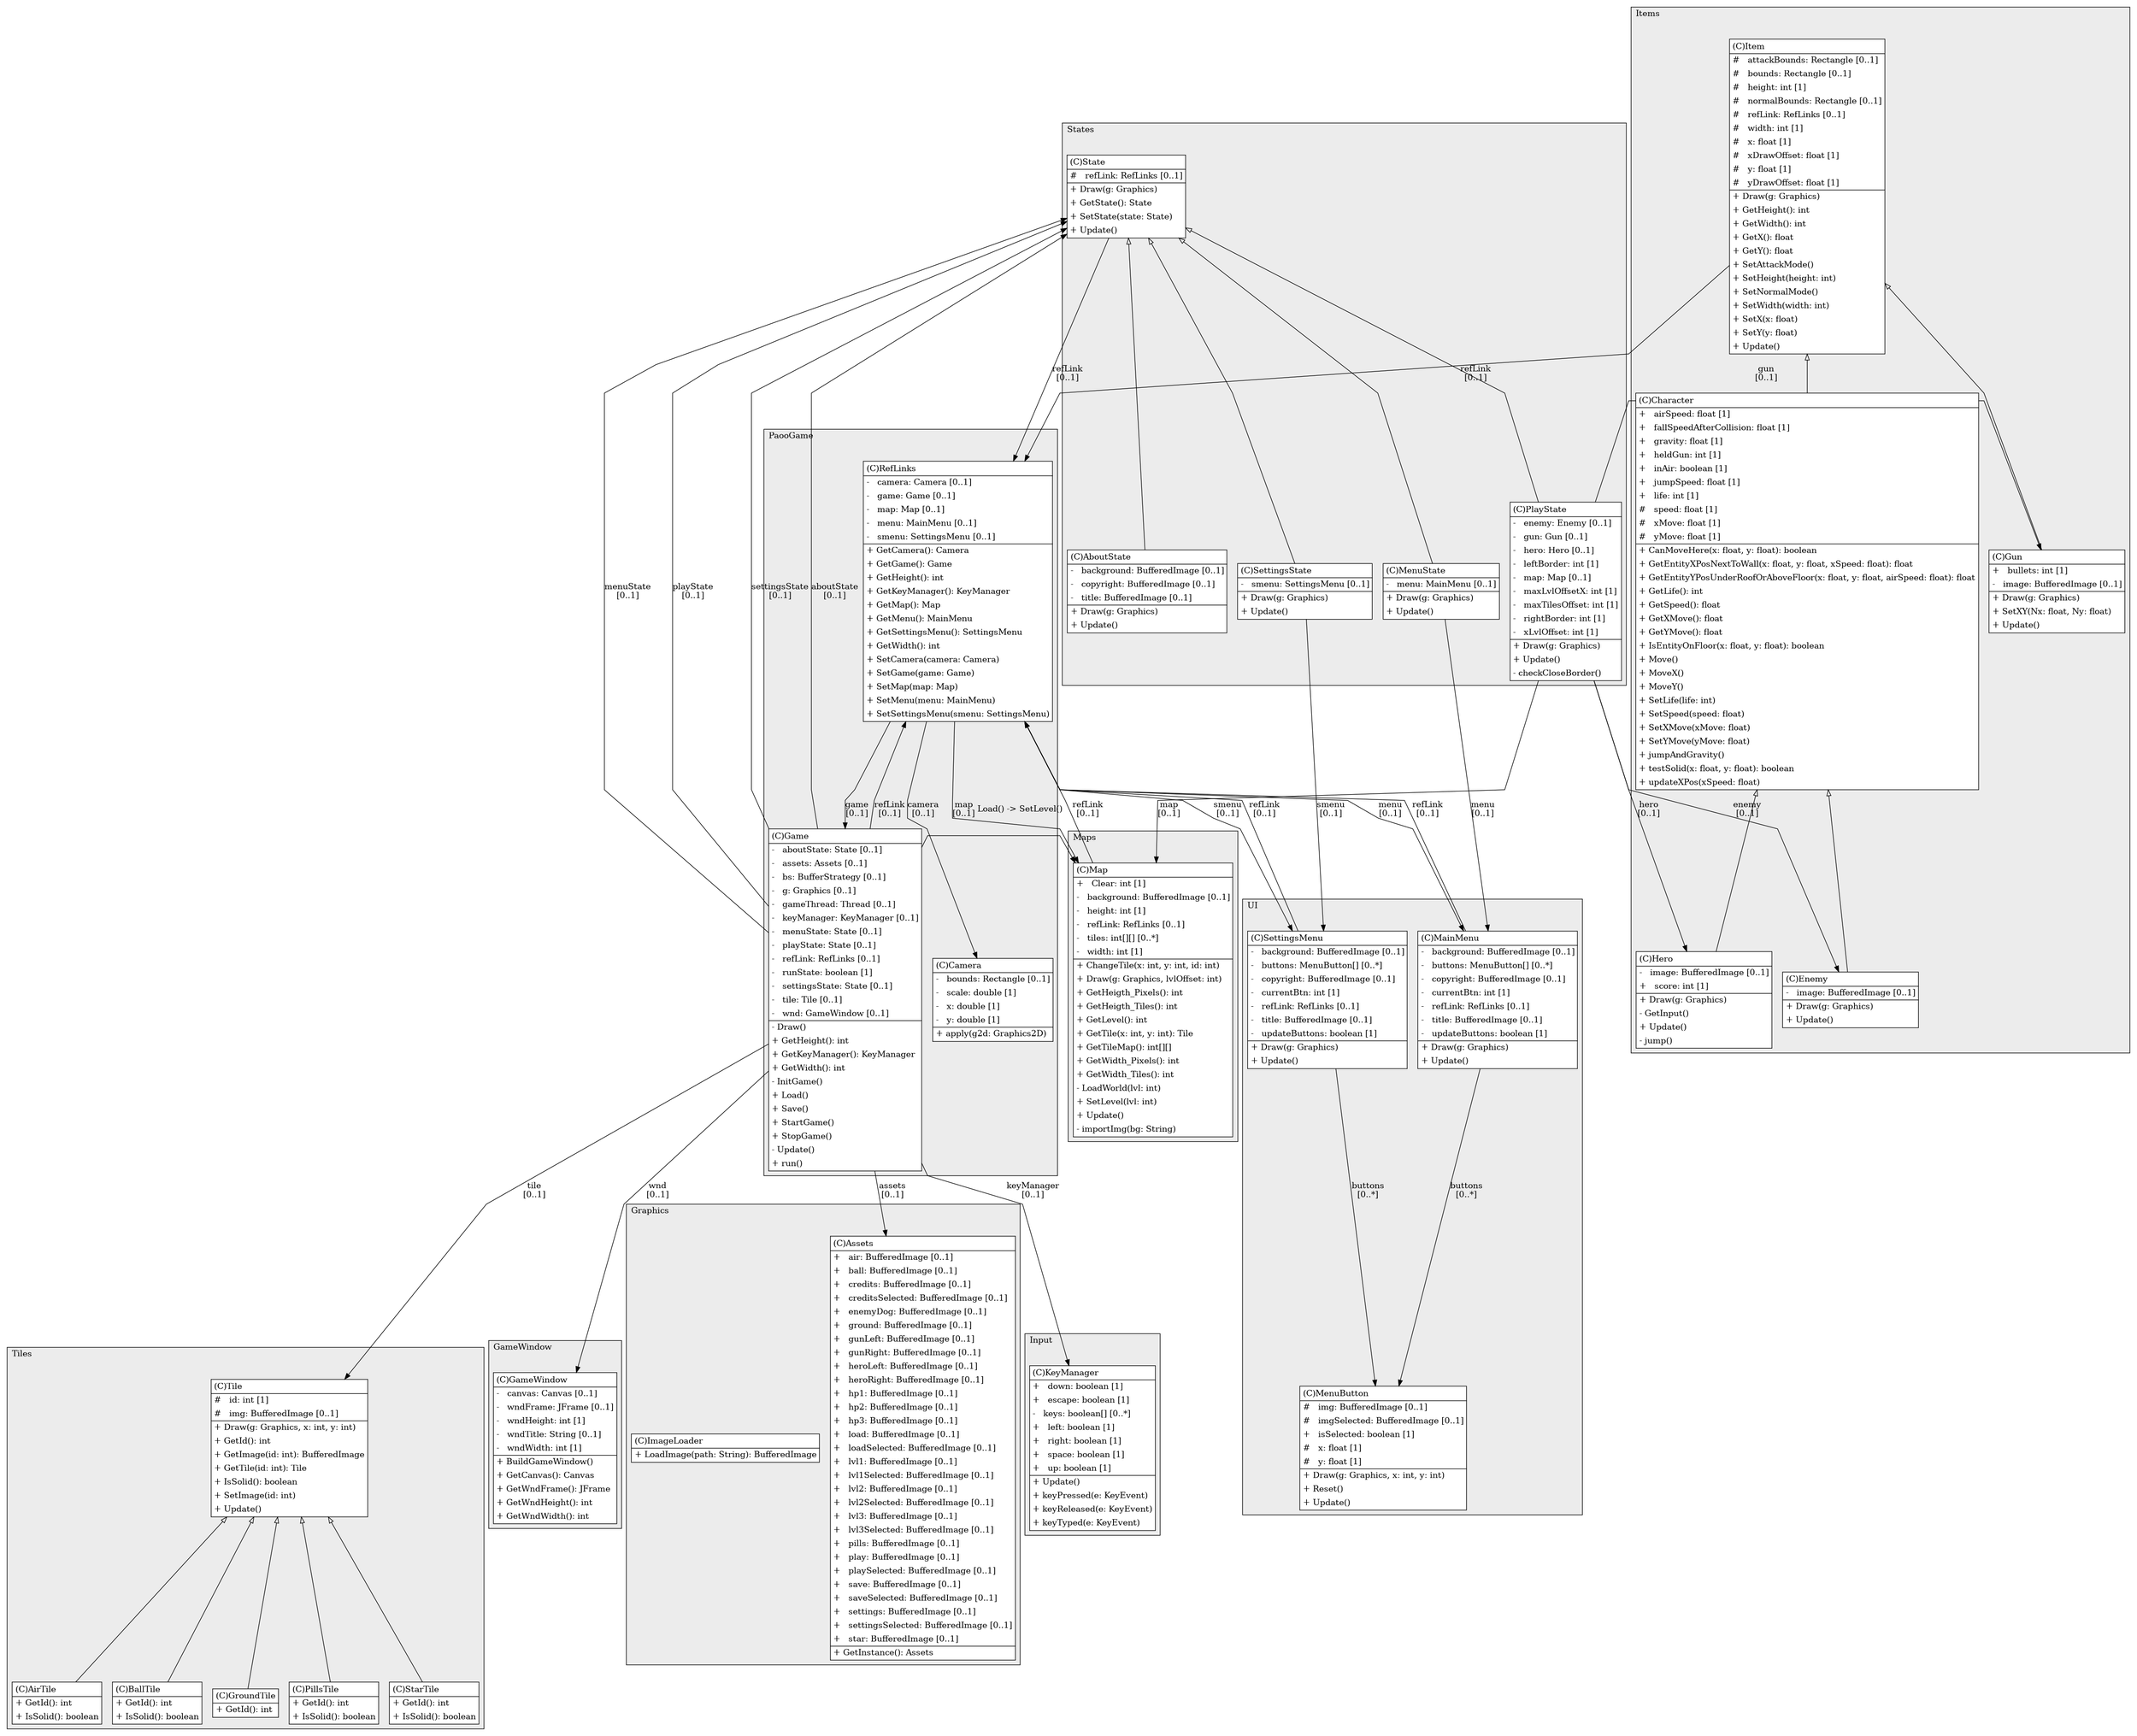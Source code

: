 @startuml

/' diagram meta data start
config=StructureConfiguration;
{
  "projectClassification": {
    "searchMode": "OpenProject", // OpenProject, AllProjects
    "includedProjects": "",
    "pathEndKeywords": "*.impl",
    "isClientPath": "",
    "isClientName": "",
    "isTestPath": "",
    "isTestName": "",
    "isMappingPath": "",
    "isMappingName": "",
    "isDataAccessPath": "",
    "isDataAccessName": "",
    "isDataStructurePath": "",
    "isDataStructureName": "",
    "isInterfaceStructuresPath": "",
    "isInterfaceStructuresName": "",
    "isEntryPointPath": "",
    "isEntryPointName": "",
    "treatFinalFieldsAsMandatory": false
  },
  "graphRestriction": {
    "classPackageExcludeFilter": "",
    "classPackageIncludeFilter": "",
    "classNameExcludeFilter": "",
    "classNameIncludeFilter": "",
    "methodNameExcludeFilter": "",
    "methodNameIncludeFilter": "",
    "removeByInheritance": "", // inheritance/annotation based filtering is done in a second step
    "removeByAnnotation": "",
    "removeByClassPackage": "", // cleanup the graph after inheritance/annotation based filtering is done
    "removeByClassName": "",
    "cutMappings": false,
    "cutEnum": true,
    "cutTests": true,
    "cutClient": true,
    "cutDataAccess": false,
    "cutInterfaceStructures": false,
    "cutDataStructures": false,
    "cutGetterAndSetter": true,
    "cutConstructors": true
  },
  "graphTraversal": {
    "forwardDepth": 6,
    "backwardDepth": 6,
    "classPackageExcludeFilter": "",
    "classPackageIncludeFilter": "",
    "classNameExcludeFilter": "",
    "classNameIncludeFilter": "",
    "methodNameExcludeFilter": "",
    "methodNameIncludeFilter": "",
    "hideMappings": false,
    "hideDataStructures": false,
    "hidePrivateMethods": true,
    "hideInterfaceCalls": true, // indirection: implementation -> interface (is hidden) -> implementation
    "onlyShowApplicationEntryPoints": false, // root node is included
    "useMethodCallsForStructureDiagram": "ForwardOnly" // ForwardOnly, BothDirections, No
  },
  "details": {
    "aggregation": "GroupByClass", // ByClass, GroupByClass, None
    "showClassGenericTypes": true,
    "showMethods": true,
    "showMethodParameterNames": true,
    "showMethodParameterTypes": true,
    "showMethodReturnType": true,
    "showPackageLevels": 2,
    "showDetailedClassStructure": true
  },
  "rootClass": "PaooGame.Game",
  "extensionCallbackMethod": "" // qualified.class.name#methodName - signature: public static String method(String)
}
diagram meta data end '/



digraph g {
    rankdir="TB"
    splines=polyline
    

'nodes 
subgraph cluster_1161975619 { 
   	label=PaooGame
	labeljust=l
	fillcolor="#ececec"
	style=filled
   
   Camera1161975619[
	label=<<TABLE BORDER="1" CELLBORDER="0" CELLPADDING="4" CELLSPACING="0">
<TR><TD ALIGN="LEFT" >(C)Camera</TD></TR>
<HR/>
<TR><TD ALIGN="LEFT" >-   bounds: Rectangle [0..1]</TD></TR>
<TR><TD ALIGN="LEFT" >-   scale: double [1]</TD></TR>
<TR><TD ALIGN="LEFT" >-   x: double [1]</TD></TR>
<TR><TD ALIGN="LEFT" >-   y: double [1]</TD></TR>
<HR/>
<TR><TD ALIGN="LEFT" >+ apply(g2d: Graphics2D)</TD></TR>
</TABLE>>
	style=filled
	margin=0
	shape=plaintext
	fillcolor="#FFFFFF"
];

Game1161975619[
	label=<<TABLE BORDER="1" CELLBORDER="0" CELLPADDING="4" CELLSPACING="0">
<TR><TD ALIGN="LEFT" >(C)Game</TD></TR>
<HR/>
<TR><TD ALIGN="LEFT" >-   aboutState: State [0..1]</TD></TR>
<TR><TD ALIGN="LEFT" >-   assets: Assets [0..1]</TD></TR>
<TR><TD ALIGN="LEFT" >-   bs: BufferStrategy [0..1]</TD></TR>
<TR><TD ALIGN="LEFT" >-   g: Graphics [0..1]</TD></TR>
<TR><TD ALIGN="LEFT" >-   gameThread: Thread [0..1]</TD></TR>
<TR><TD ALIGN="LEFT" >-   keyManager: KeyManager [0..1]</TD></TR>
<TR><TD ALIGN="LEFT" >-   menuState: State [0..1]</TD></TR>
<TR><TD ALIGN="LEFT" >-   playState: State [0..1]</TD></TR>
<TR><TD ALIGN="LEFT" >-   refLink: RefLinks [0..1]</TD></TR>
<TR><TD ALIGN="LEFT" >-   runState: boolean [1]</TD></TR>
<TR><TD ALIGN="LEFT" >-   settingsState: State [0..1]</TD></TR>
<TR><TD ALIGN="LEFT" >-   tile: Tile [0..1]</TD></TR>
<TR><TD ALIGN="LEFT" >-   wnd: GameWindow [0..1]</TD></TR>
<HR/>
<TR><TD ALIGN="LEFT" >- Draw()</TD></TR>
<TR><TD ALIGN="LEFT" >+ GetHeight(): int</TD></TR>
<TR><TD ALIGN="LEFT" >+ GetKeyManager(): KeyManager</TD></TR>
<TR><TD ALIGN="LEFT" >+ GetWidth(): int</TD></TR>
<TR><TD ALIGN="LEFT" >- InitGame()</TD></TR>
<TR><TD ALIGN="LEFT" >+ Load()</TD></TR>
<TR><TD ALIGN="LEFT" >+ Save()</TD></TR>
<TR><TD ALIGN="LEFT" >+ StartGame()</TD></TR>
<TR><TD ALIGN="LEFT" >+ StopGame()</TD></TR>
<TR><TD ALIGN="LEFT" >- Update()</TD></TR>
<TR><TD ALIGN="LEFT" >+ run()</TD></TR>
</TABLE>>
	style=filled
	margin=0
	shape=plaintext
	fillcolor="#FFFFFF"
];

RefLinks1161975619[
	label=<<TABLE BORDER="1" CELLBORDER="0" CELLPADDING="4" CELLSPACING="0">
<TR><TD ALIGN="LEFT" >(C)RefLinks</TD></TR>
<HR/>
<TR><TD ALIGN="LEFT" >-   camera: Camera [0..1]</TD></TR>
<TR><TD ALIGN="LEFT" >-   game: Game [0..1]</TD></TR>
<TR><TD ALIGN="LEFT" >-   map: Map [0..1]</TD></TR>
<TR><TD ALIGN="LEFT" >-   menu: MainMenu [0..1]</TD></TR>
<TR><TD ALIGN="LEFT" >-   smenu: SettingsMenu [0..1]</TD></TR>
<HR/>
<TR><TD ALIGN="LEFT" >+ GetCamera(): Camera</TD></TR>
<TR><TD ALIGN="LEFT" >+ GetGame(): Game</TD></TR>
<TR><TD ALIGN="LEFT" >+ GetHeight(): int</TD></TR>
<TR><TD ALIGN="LEFT" >+ GetKeyManager(): KeyManager</TD></TR>
<TR><TD ALIGN="LEFT" >+ GetMap(): Map</TD></TR>
<TR><TD ALIGN="LEFT" >+ GetMenu(): MainMenu</TD></TR>
<TR><TD ALIGN="LEFT" >+ GetSettingsMenu(): SettingsMenu</TD></TR>
<TR><TD ALIGN="LEFT" >+ GetWidth(): int</TD></TR>
<TR><TD ALIGN="LEFT" >+ SetCamera(camera: Camera)</TD></TR>
<TR><TD ALIGN="LEFT" >+ SetGame(game: Game)</TD></TR>
<TR><TD ALIGN="LEFT" >+ SetMap(map: Map)</TD></TR>
<TR><TD ALIGN="LEFT" >+ SetMenu(menu: MainMenu)</TD></TR>
<TR><TD ALIGN="LEFT" >+ SetSettingsMenu(smenu: SettingsMenu)</TD></TR>
</TABLE>>
	style=filled
	margin=0
	shape=plaintext
	fillcolor="#FFFFFF"
];
} 

subgraph cluster_1569541470 { 
   	label=GameWindow
	labeljust=l
	fillcolor="#ececec"
	style=filled
   
   GameWindow62546477[
	label=<<TABLE BORDER="1" CELLBORDER="0" CELLPADDING="4" CELLSPACING="0">
<TR><TD ALIGN="LEFT" >(C)GameWindow</TD></TR>
<HR/>
<TR><TD ALIGN="LEFT" >-   canvas: Canvas [0..1]</TD></TR>
<TR><TD ALIGN="LEFT" >-   wndFrame: JFrame [0..1]</TD></TR>
<TR><TD ALIGN="LEFT" >-   wndHeight: int [1]</TD></TR>
<TR><TD ALIGN="LEFT" >-   wndTitle: String [0..1]</TD></TR>
<TR><TD ALIGN="LEFT" >-   wndWidth: int [1]</TD></TR>
<HR/>
<TR><TD ALIGN="LEFT" >+ BuildGameWindow()</TD></TR>
<TR><TD ALIGN="LEFT" >+ GetCanvas(): Canvas</TD></TR>
<TR><TD ALIGN="LEFT" >+ GetWndFrame(): JFrame</TD></TR>
<TR><TD ALIGN="LEFT" >+ GetWndHeight(): int</TD></TR>
<TR><TD ALIGN="LEFT" >+ GetWndWidth(): int</TD></TR>
</TABLE>>
	style=filled
	margin=0
	shape=plaintext
	fillcolor="#FFFFFF"
];
} 

subgraph cluster_165351083 { 
   	label=Graphics
	labeljust=l
	fillcolor="#ececec"
	style=filled
   
   Assets399451382[
	label=<<TABLE BORDER="1" CELLBORDER="0" CELLPADDING="4" CELLSPACING="0">
<TR><TD ALIGN="LEFT" >(C)Assets</TD></TR>
<HR/>
<TR><TD ALIGN="LEFT" >+   air: BufferedImage [0..1]</TD></TR>
<TR><TD ALIGN="LEFT" >+   ball: BufferedImage [0..1]</TD></TR>
<TR><TD ALIGN="LEFT" >+   credits: BufferedImage [0..1]</TD></TR>
<TR><TD ALIGN="LEFT" >+   creditsSelected: BufferedImage [0..1]</TD></TR>
<TR><TD ALIGN="LEFT" >+   enemyDog: BufferedImage [0..1]</TD></TR>
<TR><TD ALIGN="LEFT" >+   ground: BufferedImage [0..1]</TD></TR>
<TR><TD ALIGN="LEFT" >+   gunLeft: BufferedImage [0..1]</TD></TR>
<TR><TD ALIGN="LEFT" >+   gunRight: BufferedImage [0..1]</TD></TR>
<TR><TD ALIGN="LEFT" >+   heroLeft: BufferedImage [0..1]</TD></TR>
<TR><TD ALIGN="LEFT" >+   heroRight: BufferedImage [0..1]</TD></TR>
<TR><TD ALIGN="LEFT" >+   hp1: BufferedImage [0..1]</TD></TR>
<TR><TD ALIGN="LEFT" >+   hp2: BufferedImage [0..1]</TD></TR>
<TR><TD ALIGN="LEFT" >+   hp3: BufferedImage [0..1]</TD></TR>
<TR><TD ALIGN="LEFT" >+   load: BufferedImage [0..1]</TD></TR>
<TR><TD ALIGN="LEFT" >+   loadSelected: BufferedImage [0..1]</TD></TR>
<TR><TD ALIGN="LEFT" >+   lvl1: BufferedImage [0..1]</TD></TR>
<TR><TD ALIGN="LEFT" >+   lvl1Selected: BufferedImage [0..1]</TD></TR>
<TR><TD ALIGN="LEFT" >+   lvl2: BufferedImage [0..1]</TD></TR>
<TR><TD ALIGN="LEFT" >+   lvl2Selected: BufferedImage [0..1]</TD></TR>
<TR><TD ALIGN="LEFT" >+   lvl3: BufferedImage [0..1]</TD></TR>
<TR><TD ALIGN="LEFT" >+   lvl3Selected: BufferedImage [0..1]</TD></TR>
<TR><TD ALIGN="LEFT" >+   pills: BufferedImage [0..1]</TD></TR>
<TR><TD ALIGN="LEFT" >+   play: BufferedImage [0..1]</TD></TR>
<TR><TD ALIGN="LEFT" >+   playSelected: BufferedImage [0..1]</TD></TR>
<TR><TD ALIGN="LEFT" >+   save: BufferedImage [0..1]</TD></TR>
<TR><TD ALIGN="LEFT" >+   saveSelected: BufferedImage [0..1]</TD></TR>
<TR><TD ALIGN="LEFT" >+   settings: BufferedImage [0..1]</TD></TR>
<TR><TD ALIGN="LEFT" >+   settingsSelected: BufferedImage [0..1]</TD></TR>
<TR><TD ALIGN="LEFT" >+   star: BufferedImage [0..1]</TD></TR>
<HR/>
<TR><TD ALIGN="LEFT" >+ GetInstance(): Assets</TD></TR>
</TABLE>>
	style=filled
	margin=0
	shape=plaintext
	fillcolor="#FFFFFF"
];

ImageLoader399451382[
	label=<<TABLE BORDER="1" CELLBORDER="0" CELLPADDING="4" CELLSPACING="0">
<TR><TD ALIGN="LEFT" >(C)ImageLoader</TD></TR>
<HR/>
<TR><TD ALIGN="LEFT" >+ LoadImage(path: String): BufferedImage</TD></TR>
</TABLE>>
	style=filled
	margin=0
	shape=plaintext
	fillcolor="#FFFFFF"
];
} 

subgraph cluster_1808614878 { 
   	label=States
	labeljust=l
	fillcolor="#ececec"
	style=filled
   
   AboutState2017322797[
	label=<<TABLE BORDER="1" CELLBORDER="0" CELLPADDING="4" CELLSPACING="0">
<TR><TD ALIGN="LEFT" >(C)AboutState</TD></TR>
<HR/>
<TR><TD ALIGN="LEFT" >-   background: BufferedImage [0..1]</TD></TR>
<TR><TD ALIGN="LEFT" >-   copyright: BufferedImage [0..1]</TD></TR>
<TR><TD ALIGN="LEFT" >-   title: BufferedImage [0..1]</TD></TR>
<HR/>
<TR><TD ALIGN="LEFT" >+ Draw(g: Graphics)</TD></TR>
<TR><TD ALIGN="LEFT" >+ Update()</TD></TR>
</TABLE>>
	style=filled
	margin=0
	shape=plaintext
	fillcolor="#FFFFFF"
];

MenuState2017322797[
	label=<<TABLE BORDER="1" CELLBORDER="0" CELLPADDING="4" CELLSPACING="0">
<TR><TD ALIGN="LEFT" >(C)MenuState</TD></TR>
<HR/>
<TR><TD ALIGN="LEFT" >-   menu: MainMenu [0..1]</TD></TR>
<HR/>
<TR><TD ALIGN="LEFT" >+ Draw(g: Graphics)</TD></TR>
<TR><TD ALIGN="LEFT" >+ Update()</TD></TR>
</TABLE>>
	style=filled
	margin=0
	shape=plaintext
	fillcolor="#FFFFFF"
];

PlayState2017322797[
	label=<<TABLE BORDER="1" CELLBORDER="0" CELLPADDING="4" CELLSPACING="0">
<TR><TD ALIGN="LEFT" >(C)PlayState</TD></TR>
<HR/>
<TR><TD ALIGN="LEFT" >-   enemy: Enemy [0..1]</TD></TR>
<TR><TD ALIGN="LEFT" >-   gun: Gun [0..1]</TD></TR>
<TR><TD ALIGN="LEFT" >-   hero: Hero [0..1]</TD></TR>
<TR><TD ALIGN="LEFT" >-   leftBorder: int [1]</TD></TR>
<TR><TD ALIGN="LEFT" >-   map: Map [0..1]</TD></TR>
<TR><TD ALIGN="LEFT" >-   maxLvlOffsetX: int [1]</TD></TR>
<TR><TD ALIGN="LEFT" >-   maxTilesOffset: int [1]</TD></TR>
<TR><TD ALIGN="LEFT" >-   rightBorder: int [1]</TD></TR>
<TR><TD ALIGN="LEFT" >-   xLvlOffset: int [1]</TD></TR>
<HR/>
<TR><TD ALIGN="LEFT" >+ Draw(g: Graphics)</TD></TR>
<TR><TD ALIGN="LEFT" >+ Update()</TD></TR>
<TR><TD ALIGN="LEFT" >- checkCloseBorder()</TD></TR>
</TABLE>>
	style=filled
	margin=0
	shape=plaintext
	fillcolor="#FFFFFF"
];

SettingsState2017322797[
	label=<<TABLE BORDER="1" CELLBORDER="0" CELLPADDING="4" CELLSPACING="0">
<TR><TD ALIGN="LEFT" >(C)SettingsState</TD></TR>
<HR/>
<TR><TD ALIGN="LEFT" >-   smenu: SettingsMenu [0..1]</TD></TR>
<HR/>
<TR><TD ALIGN="LEFT" >+ Draw(g: Graphics)</TD></TR>
<TR><TD ALIGN="LEFT" >+ Update()</TD></TR>
</TABLE>>
	style=filled
	margin=0
	shape=plaintext
	fillcolor="#FFFFFF"
];

State2017322797[
	label=<<TABLE BORDER="1" CELLBORDER="0" CELLPADDING="4" CELLSPACING="0">
<TR><TD ALIGN="LEFT" >(C)State</TD></TR>
<HR/>
<TR><TD ALIGN="LEFT" >#   refLink: RefLinks [0..1]</TD></TR>
<HR/>
<TR><TD ALIGN="LEFT" >+ Draw(g: Graphics)</TD></TR>
<TR><TD ALIGN="LEFT" >+ GetState(): State</TD></TR>
<TR><TD ALIGN="LEFT" >+ SetState(state: State)</TD></TR>
<TR><TD ALIGN="LEFT" >+ Update()</TD></TR>
</TABLE>>
	style=filled
	margin=0
	shape=plaintext
	fillcolor="#FFFFFF"
];
} 

subgraph cluster_2390711 { 
   	label=Maps
	labeljust=l
	fillcolor="#ececec"
	style=filled
   
   Map1633849726[
	label=<<TABLE BORDER="1" CELLBORDER="0" CELLPADDING="4" CELLSPACING="0">
<TR><TD ALIGN="LEFT" >(C)Map</TD></TR>
<HR/>
<TR><TD ALIGN="LEFT" >+   Clear: int [1]</TD></TR>
<TR><TD ALIGN="LEFT" >-   background: BufferedImage [0..1]</TD></TR>
<TR><TD ALIGN="LEFT" >-   height: int [1]</TD></TR>
<TR><TD ALIGN="LEFT" >-   refLink: RefLinks [0..1]</TD></TR>
<TR><TD ALIGN="LEFT" >-   tiles: int[][] [0..*]</TD></TR>
<TR><TD ALIGN="LEFT" >-   width: int [1]</TD></TR>
<HR/>
<TR><TD ALIGN="LEFT" >+ ChangeTile(x: int, y: int, id: int)</TD></TR>
<TR><TD ALIGN="LEFT" >+ Draw(g: Graphics, lvlOffset: int)</TD></TR>
<TR><TD ALIGN="LEFT" >+ GetHeigth_Pixels(): int</TD></TR>
<TR><TD ALIGN="LEFT" >+ GetHeigth_Tiles(): int</TD></TR>
<TR><TD ALIGN="LEFT" >+ GetLevel(): int</TD></TR>
<TR><TD ALIGN="LEFT" >+ GetTile(x: int, y: int): Tile</TD></TR>
<TR><TD ALIGN="LEFT" >+ GetTileMap(): int[][]</TD></TR>
<TR><TD ALIGN="LEFT" >+ GetWidth_Pixels(): int</TD></TR>
<TR><TD ALIGN="LEFT" >+ GetWidth_Tiles(): int</TD></TR>
<TR><TD ALIGN="LEFT" >- LoadWorld(lvl: int)</TD></TR>
<TR><TD ALIGN="LEFT" >+ SetLevel(lvl: int)</TD></TR>
<TR><TD ALIGN="LEFT" >+ Update()</TD></TR>
<TR><TD ALIGN="LEFT" >- importImg(bg: String)</TD></TR>
</TABLE>>
	style=filled
	margin=0
	shape=plaintext
	fillcolor="#FFFFFF"
];
} 

subgraph cluster_2708 { 
   	label=UI
	labeljust=l
	fillcolor="#ececec"
	style=filled
   
   MainMenu1020693217[
	label=<<TABLE BORDER="1" CELLBORDER="0" CELLPADDING="4" CELLSPACING="0">
<TR><TD ALIGN="LEFT" >(C)MainMenu</TD></TR>
<HR/>
<TR><TD ALIGN="LEFT" >-   background: BufferedImage [0..1]</TD></TR>
<TR><TD ALIGN="LEFT" >-   buttons: MenuButton[] [0..*]</TD></TR>
<TR><TD ALIGN="LEFT" >-   copyright: BufferedImage [0..1]</TD></TR>
<TR><TD ALIGN="LEFT" >-   currentBtn: int [1]</TD></TR>
<TR><TD ALIGN="LEFT" >-   refLink: RefLinks [0..1]</TD></TR>
<TR><TD ALIGN="LEFT" >-   title: BufferedImage [0..1]</TD></TR>
<TR><TD ALIGN="LEFT" >-   updateButtons: boolean [1]</TD></TR>
<HR/>
<TR><TD ALIGN="LEFT" >+ Draw(g: Graphics)</TD></TR>
<TR><TD ALIGN="LEFT" >+ Update()</TD></TR>
</TABLE>>
	style=filled
	margin=0
	shape=plaintext
	fillcolor="#FFFFFF"
];

MenuButton1020693217[
	label=<<TABLE BORDER="1" CELLBORDER="0" CELLPADDING="4" CELLSPACING="0">
<TR><TD ALIGN="LEFT" >(C)MenuButton</TD></TR>
<HR/>
<TR><TD ALIGN="LEFT" >#   img: BufferedImage [0..1]</TD></TR>
<TR><TD ALIGN="LEFT" >#   imgSelected: BufferedImage [0..1]</TD></TR>
<TR><TD ALIGN="LEFT" >+   isSelected: boolean [1]</TD></TR>
<TR><TD ALIGN="LEFT" >#   x: float [1]</TD></TR>
<TR><TD ALIGN="LEFT" >#   y: float [1]</TD></TR>
<HR/>
<TR><TD ALIGN="LEFT" >+ Draw(g: Graphics, x: int, y: int)</TD></TR>
<TR><TD ALIGN="LEFT" >+ Reset()</TD></TR>
<TR><TD ALIGN="LEFT" >+ Update()</TD></TR>
</TABLE>>
	style=filled
	margin=0
	shape=plaintext
	fillcolor="#FFFFFF"
];

SettingsMenu1020693217[
	label=<<TABLE BORDER="1" CELLBORDER="0" CELLPADDING="4" CELLSPACING="0">
<TR><TD ALIGN="LEFT" >(C)SettingsMenu</TD></TR>
<HR/>
<TR><TD ALIGN="LEFT" >-   background: BufferedImage [0..1]</TD></TR>
<TR><TD ALIGN="LEFT" >-   buttons: MenuButton[] [0..*]</TD></TR>
<TR><TD ALIGN="LEFT" >-   copyright: BufferedImage [0..1]</TD></TR>
<TR><TD ALIGN="LEFT" >-   currentBtn: int [1]</TD></TR>
<TR><TD ALIGN="LEFT" >-   refLink: RefLinks [0..1]</TD></TR>
<TR><TD ALIGN="LEFT" >-   title: BufferedImage [0..1]</TD></TR>
<TR><TD ALIGN="LEFT" >-   updateButtons: boolean [1]</TD></TR>
<HR/>
<TR><TD ALIGN="LEFT" >+ Draw(g: Graphics)</TD></TR>
<TR><TD ALIGN="LEFT" >+ Update()</TD></TR>
</TABLE>>
	style=filled
	margin=0
	shape=plaintext
	fillcolor="#FFFFFF"
];
} 

subgraph cluster_70805418 { 
   	label=Input
	labeljust=l
	fillcolor="#ececec"
	style=filled
   
   KeyManager886959423[
	label=<<TABLE BORDER="1" CELLBORDER="0" CELLPADDING="4" CELLSPACING="0">
<TR><TD ALIGN="LEFT" >(C)KeyManager</TD></TR>
<HR/>
<TR><TD ALIGN="LEFT" >+   down: boolean [1]</TD></TR>
<TR><TD ALIGN="LEFT" >+   escape: boolean [1]</TD></TR>
<TR><TD ALIGN="LEFT" >-   keys: boolean[] [0..*]</TD></TR>
<TR><TD ALIGN="LEFT" >+   left: boolean [1]</TD></TR>
<TR><TD ALIGN="LEFT" >+   right: boolean [1]</TD></TR>
<TR><TD ALIGN="LEFT" >+   space: boolean [1]</TD></TR>
<TR><TD ALIGN="LEFT" >+   up: boolean [1]</TD></TR>
<HR/>
<TR><TD ALIGN="LEFT" >+ Update()</TD></TR>
<TR><TD ALIGN="LEFT" >+ keyPressed(e: KeyEvent)</TD></TR>
<TR><TD ALIGN="LEFT" >+ keyReleased(e: KeyEvent)</TD></TR>
<TR><TD ALIGN="LEFT" >+ keyTyped(e: KeyEvent)</TD></TR>
</TABLE>>
	style=filled
	margin=0
	shape=plaintext
	fillcolor="#FFFFFF"
];
} 

subgraph cluster_70973344 { 
   	label=Items
	labeljust=l
	fillcolor="#ececec"
	style=filled
   
   Character887127349[
	label=<<TABLE BORDER="1" CELLBORDER="0" CELLPADDING="4" CELLSPACING="0">
<TR><TD ALIGN="LEFT" >(C)Character</TD></TR>
<HR/>
<TR><TD ALIGN="LEFT" >+   airSpeed: float [1]</TD></TR>
<TR><TD ALIGN="LEFT" >+   fallSpeedAfterCollision: float [1]</TD></TR>
<TR><TD ALIGN="LEFT" >+   gravity: float [1]</TD></TR>
<TR><TD ALIGN="LEFT" >+   heldGun: int [1]</TD></TR>
<TR><TD ALIGN="LEFT" >+   inAir: boolean [1]</TD></TR>
<TR><TD ALIGN="LEFT" >+   jumpSpeed: float [1]</TD></TR>
<TR><TD ALIGN="LEFT" >+   life: int [1]</TD></TR>
<TR><TD ALIGN="LEFT" >#   speed: float [1]</TD></TR>
<TR><TD ALIGN="LEFT" >#   xMove: float [1]</TD></TR>
<TR><TD ALIGN="LEFT" >#   yMove: float [1]</TD></TR>
<HR/>
<TR><TD ALIGN="LEFT" >+ CanMoveHere(x: float, y: float): boolean</TD></TR>
<TR><TD ALIGN="LEFT" >+ GetEntityXPosNextToWall(x: float, y: float, xSpeed: float): float</TD></TR>
<TR><TD ALIGN="LEFT" >+ GetEntityYPosUnderRoofOrAboveFloor(x: float, y: float, airSpeed: float): float</TD></TR>
<TR><TD ALIGN="LEFT" >+ GetLife(): int</TD></TR>
<TR><TD ALIGN="LEFT" >+ GetSpeed(): float</TD></TR>
<TR><TD ALIGN="LEFT" >+ GetXMove(): float</TD></TR>
<TR><TD ALIGN="LEFT" >+ GetYMove(): float</TD></TR>
<TR><TD ALIGN="LEFT" >+ IsEntityOnFloor(x: float, y: float): boolean</TD></TR>
<TR><TD ALIGN="LEFT" >+ Move()</TD></TR>
<TR><TD ALIGN="LEFT" >+ MoveX()</TD></TR>
<TR><TD ALIGN="LEFT" >+ MoveY()</TD></TR>
<TR><TD ALIGN="LEFT" >+ SetLife(life: int)</TD></TR>
<TR><TD ALIGN="LEFT" >+ SetSpeed(speed: float)</TD></TR>
<TR><TD ALIGN="LEFT" >+ SetXMove(xMove: float)</TD></TR>
<TR><TD ALIGN="LEFT" >+ SetYMove(yMove: float)</TD></TR>
<TR><TD ALIGN="LEFT" >+ jumpAndGravity()</TD></TR>
<TR><TD ALIGN="LEFT" >+ testSolid(x: float, y: float): boolean</TD></TR>
<TR><TD ALIGN="LEFT" >+ updateXPos(xSpeed: float)</TD></TR>
</TABLE>>
	style=filled
	margin=0
	shape=plaintext
	fillcolor="#FFFFFF"
];

Enemy887127349[
	label=<<TABLE BORDER="1" CELLBORDER="0" CELLPADDING="4" CELLSPACING="0">
<TR><TD ALIGN="LEFT" >(C)Enemy</TD></TR>
<HR/>
<TR><TD ALIGN="LEFT" >-   image: BufferedImage [0..1]</TD></TR>
<HR/>
<TR><TD ALIGN="LEFT" >+ Draw(g: Graphics)</TD></TR>
<TR><TD ALIGN="LEFT" >+ Update()</TD></TR>
</TABLE>>
	style=filled
	margin=0
	shape=plaintext
	fillcolor="#FFFFFF"
];

Gun887127349[
	label=<<TABLE BORDER="1" CELLBORDER="0" CELLPADDING="4" CELLSPACING="0">
<TR><TD ALIGN="LEFT" >(C)Gun</TD></TR>
<HR/>
<TR><TD ALIGN="LEFT" >+   bullets: int [1]</TD></TR>
<TR><TD ALIGN="LEFT" >-   image: BufferedImage [0..1]</TD></TR>
<HR/>
<TR><TD ALIGN="LEFT" >+ Draw(g: Graphics)</TD></TR>
<TR><TD ALIGN="LEFT" >+ SetXY(Nx: float, Ny: float)</TD></TR>
<TR><TD ALIGN="LEFT" >+ Update()</TD></TR>
</TABLE>>
	style=filled
	margin=0
	shape=plaintext
	fillcolor="#FFFFFF"
];

Hero887127349[
	label=<<TABLE BORDER="1" CELLBORDER="0" CELLPADDING="4" CELLSPACING="0">
<TR><TD ALIGN="LEFT" >(C)Hero</TD></TR>
<HR/>
<TR><TD ALIGN="LEFT" >-   image: BufferedImage [0..1]</TD></TR>
<TR><TD ALIGN="LEFT" >+   score: int [1]</TD></TR>
<HR/>
<TR><TD ALIGN="LEFT" >+ Draw(g: Graphics)</TD></TR>
<TR><TD ALIGN="LEFT" >- GetInput()</TD></TR>
<TR><TD ALIGN="LEFT" >+ Update()</TD></TR>
<TR><TD ALIGN="LEFT" >- jump()</TD></TR>
</TABLE>>
	style=filled
	margin=0
	shape=plaintext
	fillcolor="#FFFFFF"
];

Item887127349[
	label=<<TABLE BORDER="1" CELLBORDER="0" CELLPADDING="4" CELLSPACING="0">
<TR><TD ALIGN="LEFT" >(C)Item</TD></TR>
<HR/>
<TR><TD ALIGN="LEFT" >#   attackBounds: Rectangle [0..1]</TD></TR>
<TR><TD ALIGN="LEFT" >#   bounds: Rectangle [0..1]</TD></TR>
<TR><TD ALIGN="LEFT" >#   height: int [1]</TD></TR>
<TR><TD ALIGN="LEFT" >#   normalBounds: Rectangle [0..1]</TD></TR>
<TR><TD ALIGN="LEFT" >#   refLink: RefLinks [0..1]</TD></TR>
<TR><TD ALIGN="LEFT" >#   width: int [1]</TD></TR>
<TR><TD ALIGN="LEFT" >#   x: float [1]</TD></TR>
<TR><TD ALIGN="LEFT" >#   xDrawOffset: float [1]</TD></TR>
<TR><TD ALIGN="LEFT" >#   y: float [1]</TD></TR>
<TR><TD ALIGN="LEFT" >#   yDrawOffset: float [1]</TD></TR>
<HR/>
<TR><TD ALIGN="LEFT" >+ Draw(g: Graphics)</TD></TR>
<TR><TD ALIGN="LEFT" >+ GetHeight(): int</TD></TR>
<TR><TD ALIGN="LEFT" >+ GetWidth(): int</TD></TR>
<TR><TD ALIGN="LEFT" >+ GetX(): float</TD></TR>
<TR><TD ALIGN="LEFT" >+ GetY(): float</TD></TR>
<TR><TD ALIGN="LEFT" >+ SetAttackMode()</TD></TR>
<TR><TD ALIGN="LEFT" >+ SetHeight(height: int)</TD></TR>
<TR><TD ALIGN="LEFT" >+ SetNormalMode()</TD></TR>
<TR><TD ALIGN="LEFT" >+ SetWidth(width: int)</TD></TR>
<TR><TD ALIGN="LEFT" >+ SetX(x: float)</TD></TR>
<TR><TD ALIGN="LEFT" >+ SetY(y: float)</TD></TR>
<TR><TD ALIGN="LEFT" >+ Update()</TD></TR>
</TABLE>>
	style=filled
	margin=0
	shape=plaintext
	fillcolor="#FFFFFF"
];
} 

subgraph cluster_80810853 { 
   	label=Tiles
	labeljust=l
	fillcolor="#ececec"
	style=filled
   
   AirTile896964858[
	label=<<TABLE BORDER="1" CELLBORDER="0" CELLPADDING="4" CELLSPACING="0">
<TR><TD ALIGN="LEFT" >(C)AirTile</TD></TR>
<HR/>
<TR><TD ALIGN="LEFT" >+ GetId(): int</TD></TR>
<TR><TD ALIGN="LEFT" >+ IsSolid(): boolean</TD></TR>
</TABLE>>
	style=filled
	margin=0
	shape=plaintext
	fillcolor="#FFFFFF"
];

BallTile896964858[
	label=<<TABLE BORDER="1" CELLBORDER="0" CELLPADDING="4" CELLSPACING="0">
<TR><TD ALIGN="LEFT" >(C)BallTile</TD></TR>
<HR/>
<TR><TD ALIGN="LEFT" >+ GetId(): int</TD></TR>
<TR><TD ALIGN="LEFT" >+ IsSolid(): boolean</TD></TR>
</TABLE>>
	style=filled
	margin=0
	shape=plaintext
	fillcolor="#FFFFFF"
];

GroundTile896964858[
	label=<<TABLE BORDER="1" CELLBORDER="0" CELLPADDING="4" CELLSPACING="0">
<TR><TD ALIGN="LEFT" >(C)GroundTile</TD></TR>
<HR/>
<TR><TD ALIGN="LEFT" >+ GetId(): int</TD></TR>
</TABLE>>
	style=filled
	margin=0
	shape=plaintext
	fillcolor="#FFFFFF"
];

PillsTile896964858[
	label=<<TABLE BORDER="1" CELLBORDER="0" CELLPADDING="4" CELLSPACING="0">
<TR><TD ALIGN="LEFT" >(C)PillsTile</TD></TR>
<HR/>
<TR><TD ALIGN="LEFT" >+ GetId(): int</TD></TR>
<TR><TD ALIGN="LEFT" >+ IsSolid(): boolean</TD></TR>
</TABLE>>
	style=filled
	margin=0
	shape=plaintext
	fillcolor="#FFFFFF"
];

StarTile896964858[
	label=<<TABLE BORDER="1" CELLBORDER="0" CELLPADDING="4" CELLSPACING="0">
<TR><TD ALIGN="LEFT" >(C)StarTile</TD></TR>
<HR/>
<TR><TD ALIGN="LEFT" >+ GetId(): int</TD></TR>
<TR><TD ALIGN="LEFT" >+ IsSolid(): boolean</TD></TR>
</TABLE>>
	style=filled
	margin=0
	shape=plaintext
	fillcolor="#FFFFFF"
];

Tile896964858[
	label=<<TABLE BORDER="1" CELLBORDER="0" CELLPADDING="4" CELLSPACING="0">
<TR><TD ALIGN="LEFT" >(C)Tile</TD></TR>
<HR/>
<TR><TD ALIGN="LEFT" >#   id: int [1]</TD></TR>
<TR><TD ALIGN="LEFT" >#   img: BufferedImage [0..1]</TD></TR>
<HR/>
<TR><TD ALIGN="LEFT" >+ Draw(g: Graphics, x: int, y: int)</TD></TR>
<TR><TD ALIGN="LEFT" >+ GetId(): int</TD></TR>
<TR><TD ALIGN="LEFT" >+ GetImage(id: int): BufferedImage</TD></TR>
<TR><TD ALIGN="LEFT" >+ GetTile(id: int): Tile</TD></TR>
<TR><TD ALIGN="LEFT" >+ IsSolid(): boolean</TD></TR>
<TR><TD ALIGN="LEFT" >+ SetImage(id: int)</TD></TR>
<TR><TD ALIGN="LEFT" >+ Update()</TD></TR>
</TABLE>>
	style=filled
	margin=0
	shape=plaintext
	fillcolor="#FFFFFF"
];
} 

'edges    
Character887127349 -> Enemy887127349[arrowhead=none, arrowtail=empty, dir=both];
Character887127349 -> Hero887127349[arrowhead=none, arrowtail=empty, dir=both];
Game1161975619 -> Assets399451382[label="assets
[0..1]"];
Game1161975619 -> GameWindow62546477[label="wnd
[0..1]"];
Game1161975619 -> KeyManager886959423[label="keyManager
[0..1]"];
Game1161975619 -> Map1633849726[label="Load() -> SetLevel()"];
Game1161975619 -> RefLinks1161975619[label="refLink
[0..1]"];
Game1161975619 -> State2017322797[label="aboutState
[0..1]"];
Game1161975619 -> State2017322797[label="menuState
[0..1]"];
Game1161975619 -> State2017322797[label="playState
[0..1]"];
Game1161975619 -> State2017322797[label="settingsState
[0..1]"];
Game1161975619 -> Tile896964858[label="tile
[0..1]"];
Item887127349 -> Character887127349[arrowhead=none, arrowtail=empty, dir=both];
Item887127349 -> Gun887127349[arrowhead=none, arrowtail=empty, dir=both];
Item887127349 -> RefLinks1161975619[label="refLink
[0..1]"];
MainMenu1020693217 -> MenuButton1020693217[label="buttons
[0..*]"];
MainMenu1020693217 -> RefLinks1161975619[label="refLink
[0..1]"];
Map1633849726 -> RefLinks1161975619[label="refLink
[0..1]"];
MenuState2017322797 -> MainMenu1020693217[label="menu
[0..1]"];
PlayState2017322797 -> Enemy887127349[label="enemy
[0..1]"];
PlayState2017322797 -> Gun887127349[label="gun
[0..1]"];
PlayState2017322797 -> Hero887127349[label="hero
[0..1]"];
PlayState2017322797 -> Map1633849726[label="map
[0..1]"];
RefLinks1161975619 -> Camera1161975619[label="camera
[0..1]"];
RefLinks1161975619 -> Game1161975619[label="game
[0..1]"];
RefLinks1161975619 -> MainMenu1020693217[label="menu
[0..1]"];
RefLinks1161975619 -> Map1633849726[label="map
[0..1]"];
RefLinks1161975619 -> SettingsMenu1020693217[label="smenu
[0..1]"];
SettingsMenu1020693217 -> MenuButton1020693217[label="buttons
[0..*]"];
SettingsMenu1020693217 -> RefLinks1161975619[label="refLink
[0..1]"];
SettingsState2017322797 -> SettingsMenu1020693217[label="smenu
[0..1]"];
State2017322797 -> AboutState2017322797[arrowhead=none, arrowtail=empty, dir=both];
State2017322797 -> MenuState2017322797[arrowhead=none, arrowtail=empty, dir=both];
State2017322797 -> PlayState2017322797[arrowhead=none, arrowtail=empty, dir=both];
State2017322797 -> RefLinks1161975619[label="refLink
[0..1]"];
State2017322797 -> SettingsState2017322797[arrowhead=none, arrowtail=empty, dir=both];
Tile896964858 -> AirTile896964858[arrowhead=none, arrowtail=empty, dir=both];
Tile896964858 -> BallTile896964858[arrowhead=none, arrowtail=empty, dir=both];
Tile896964858 -> GroundTile896964858[arrowhead=none, arrowtail=empty, dir=both];
Tile896964858 -> PillsTile896964858[arrowhead=none, arrowtail=empty, dir=both];
Tile896964858 -> StarTile896964858[arrowhead=none, arrowtail=empty, dir=both];
    
}
@enduml
